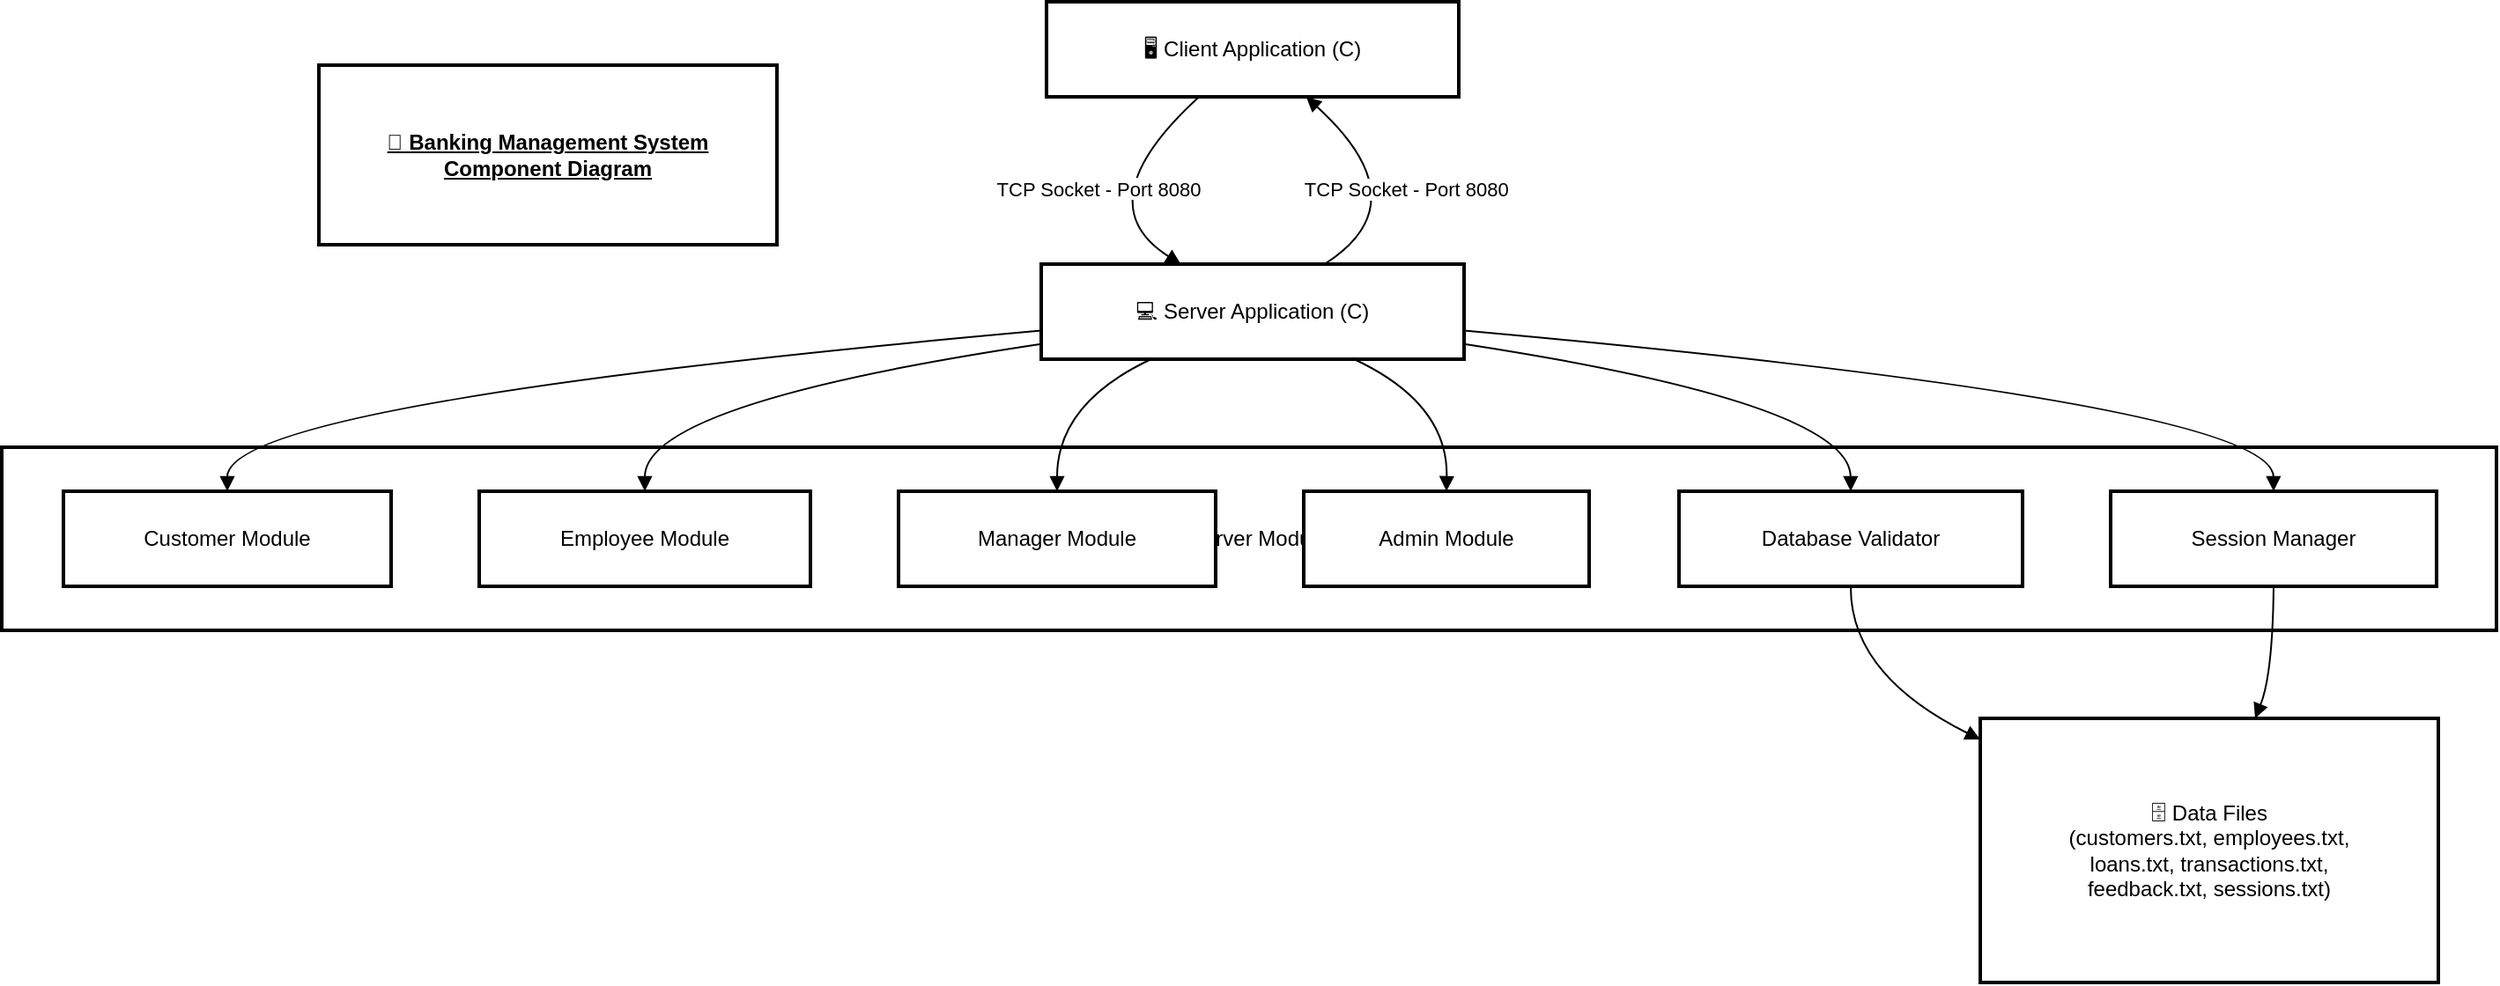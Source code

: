 <mxfile version="28.2.8">
  <diagram name="Page-1" id="3aVRwsh2LpR8RL0p3srw">
    <mxGraphModel dx="2377" dy="1155" grid="1" gridSize="10" guides="1" tooltips="1" connect="1" arrows="1" fold="1" page="1" pageScale="1" pageWidth="850" pageHeight="1100" math="0" shadow="0">
      <root>
        <mxCell id="0" />
        <mxCell id="1" parent="0" />
        <mxCell id="IBffuzLoaKdJLJ1HmkMF-1" value="🏗️ Server Modules" style="whiteSpace=wrap;strokeWidth=2;" vertex="1" parent="1">
          <mxGeometry x="20" y="297" width="1416" height="104" as="geometry" />
        </mxCell>
        <mxCell id="IBffuzLoaKdJLJ1HmkMF-2" value="🏦 Banking Management System&#xa;Component Diagram" style="whiteSpace=wrap;strokeWidth=2;fontStyle=5" vertex="1" parent="1">
          <mxGeometry x="200" y="80" width="260" height="102" as="geometry" />
        </mxCell>
        <mxCell id="IBffuzLoaKdJLJ1HmkMF-3" value="🖥️ Client Application (C)" style="whiteSpace=wrap;strokeWidth=2;" vertex="1" parent="1">
          <mxGeometry x="613" y="44" width="234" height="54" as="geometry" />
        </mxCell>
        <mxCell id="IBffuzLoaKdJLJ1HmkMF-4" value="💻 Server Application (C)" style="whiteSpace=wrap;strokeWidth=2;" vertex="1" parent="1">
          <mxGeometry x="610" y="193" width="240" height="54" as="geometry" />
        </mxCell>
        <mxCell id="IBffuzLoaKdJLJ1HmkMF-5" value="🗄️ Data Files&#xa;(customers.txt, employees.txt,&#xa;loans.txt, transactions.txt,&#xa;feedback.txt, sessions.txt)" style="whiteSpace=wrap;strokeWidth=2;" vertex="1" parent="1">
          <mxGeometry x="1143" y="451" width="260" height="150" as="geometry" />
        </mxCell>
        <mxCell id="IBffuzLoaKdJLJ1HmkMF-6" value="Customer Module" style="whiteSpace=wrap;strokeWidth=2;" vertex="1" parent="1">
          <mxGeometry x="55" y="322" width="186" height="54" as="geometry" />
        </mxCell>
        <mxCell id="IBffuzLoaKdJLJ1HmkMF-7" value="Employee Module" style="whiteSpace=wrap;strokeWidth=2;" vertex="1" parent="1">
          <mxGeometry x="291" y="322" width="188" height="54" as="geometry" />
        </mxCell>
        <mxCell id="IBffuzLoaKdJLJ1HmkMF-8" value="Manager Module" style="whiteSpace=wrap;strokeWidth=2;" vertex="1" parent="1">
          <mxGeometry x="529" y="322" width="180" height="54" as="geometry" />
        </mxCell>
        <mxCell id="IBffuzLoaKdJLJ1HmkMF-9" value="Admin Module" style="whiteSpace=wrap;strokeWidth=2;" vertex="1" parent="1">
          <mxGeometry x="759" y="322" width="162" height="54" as="geometry" />
        </mxCell>
        <mxCell id="IBffuzLoaKdJLJ1HmkMF-10" value="Session Manager" style="whiteSpace=wrap;strokeWidth=2;" vertex="1" parent="1">
          <mxGeometry x="1217" y="322" width="185" height="54" as="geometry" />
        </mxCell>
        <mxCell id="IBffuzLoaKdJLJ1HmkMF-11" value="Database Validator" style="whiteSpace=wrap;strokeWidth=2;" vertex="1" parent="1">
          <mxGeometry x="972" y="322" width="195" height="54" as="geometry" />
        </mxCell>
        <mxCell id="IBffuzLoaKdJLJ1HmkMF-12" value="TCP Socket - Port 8080" style="curved=1;startArrow=none;endArrow=block;exitX=0.37;exitY=1;entryX=0.33;entryY=0;rounded=0;" edge="1" parent="1" source="IBffuzLoaKdJLJ1HmkMF-3" target="IBffuzLoaKdJLJ1HmkMF-4">
          <mxGeometry relative="1" as="geometry">
            <Array as="points">
              <mxPoint x="634" y="158" />
            </Array>
          </mxGeometry>
        </mxCell>
        <mxCell id="IBffuzLoaKdJLJ1HmkMF-13" value="TCP Socket - Port 8080" style="curved=1;startArrow=none;endArrow=block;exitX=0.67;exitY=0;entryX=0.63;entryY=1;rounded=0;" edge="1" parent="1" source="IBffuzLoaKdJLJ1HmkMF-4" target="IBffuzLoaKdJLJ1HmkMF-3">
          <mxGeometry relative="1" as="geometry">
            <Array as="points">
              <mxPoint x="826" y="158" />
            </Array>
          </mxGeometry>
        </mxCell>
        <mxCell id="IBffuzLoaKdJLJ1HmkMF-14" value="" style="curved=1;startArrow=none;endArrow=block;exitX=0;exitY=0.7;entryX=0.5;entryY=0;rounded=0;" edge="1" parent="1" source="IBffuzLoaKdJLJ1HmkMF-4" target="IBffuzLoaKdJLJ1HmkMF-6">
          <mxGeometry relative="1" as="geometry">
            <Array as="points">
              <mxPoint x="148" y="272" />
            </Array>
          </mxGeometry>
        </mxCell>
        <mxCell id="IBffuzLoaKdJLJ1HmkMF-15" value="" style="curved=1;startArrow=none;endArrow=block;exitX=0;exitY=0.84;entryX=0.5;entryY=0;rounded=0;" edge="1" parent="1" source="IBffuzLoaKdJLJ1HmkMF-4" target="IBffuzLoaKdJLJ1HmkMF-7">
          <mxGeometry relative="1" as="geometry">
            <Array as="points">
              <mxPoint x="385" y="272" />
            </Array>
          </mxGeometry>
        </mxCell>
        <mxCell id="IBffuzLoaKdJLJ1HmkMF-16" value="" style="curved=1;startArrow=none;endArrow=block;exitX=0.26;exitY=1;entryX=0.5;entryY=0;rounded=0;" edge="1" parent="1" source="IBffuzLoaKdJLJ1HmkMF-4" target="IBffuzLoaKdJLJ1HmkMF-8">
          <mxGeometry relative="1" as="geometry">
            <Array as="points">
              <mxPoint x="619" y="272" />
            </Array>
          </mxGeometry>
        </mxCell>
        <mxCell id="IBffuzLoaKdJLJ1HmkMF-17" value="" style="curved=1;startArrow=none;endArrow=block;exitX=0.74;exitY=1;entryX=0.5;entryY=0;rounded=0;" edge="1" parent="1" source="IBffuzLoaKdJLJ1HmkMF-4" target="IBffuzLoaKdJLJ1HmkMF-9">
          <mxGeometry relative="1" as="geometry">
            <Array as="points">
              <mxPoint x="841" y="272" />
            </Array>
          </mxGeometry>
        </mxCell>
        <mxCell id="IBffuzLoaKdJLJ1HmkMF-18" value="" style="curved=1;startArrow=none;endArrow=block;exitX=1;exitY=0.7;entryX=0.5;entryY=0;rounded=0;" edge="1" parent="1" source="IBffuzLoaKdJLJ1HmkMF-4" target="IBffuzLoaKdJLJ1HmkMF-10">
          <mxGeometry relative="1" as="geometry">
            <Array as="points">
              <mxPoint x="1309" y="272" />
            </Array>
          </mxGeometry>
        </mxCell>
        <mxCell id="IBffuzLoaKdJLJ1HmkMF-19" value="" style="curved=1;startArrow=none;endArrow=block;exitX=1;exitY=0.84;entryX=0.5;entryY=0;rounded=0;" edge="1" parent="1" source="IBffuzLoaKdJLJ1HmkMF-4" target="IBffuzLoaKdJLJ1HmkMF-11">
          <mxGeometry relative="1" as="geometry">
            <Array as="points">
              <mxPoint x="1069" y="272" />
            </Array>
          </mxGeometry>
        </mxCell>
        <mxCell id="IBffuzLoaKdJLJ1HmkMF-20" value="" style="curved=1;startArrow=none;endArrow=block;exitX=0.5;exitY=1;entryX=0;entryY=0.08;rounded=0;" edge="1" parent="1" source="IBffuzLoaKdJLJ1HmkMF-11" target="IBffuzLoaKdJLJ1HmkMF-5">
          <mxGeometry relative="1" as="geometry">
            <Array as="points">
              <mxPoint x="1069" y="426" />
            </Array>
          </mxGeometry>
        </mxCell>
        <mxCell id="IBffuzLoaKdJLJ1HmkMF-21" value="" style="curved=1;startArrow=none;endArrow=block;exitX=0.5;exitY=1;entryX=0.6;entryY=0;rounded=0;" edge="1" parent="1" source="IBffuzLoaKdJLJ1HmkMF-10" target="IBffuzLoaKdJLJ1HmkMF-5">
          <mxGeometry relative="1" as="geometry">
            <Array as="points">
              <mxPoint x="1309" y="426" />
            </Array>
          </mxGeometry>
        </mxCell>
      </root>
    </mxGraphModel>
  </diagram>
</mxfile>
